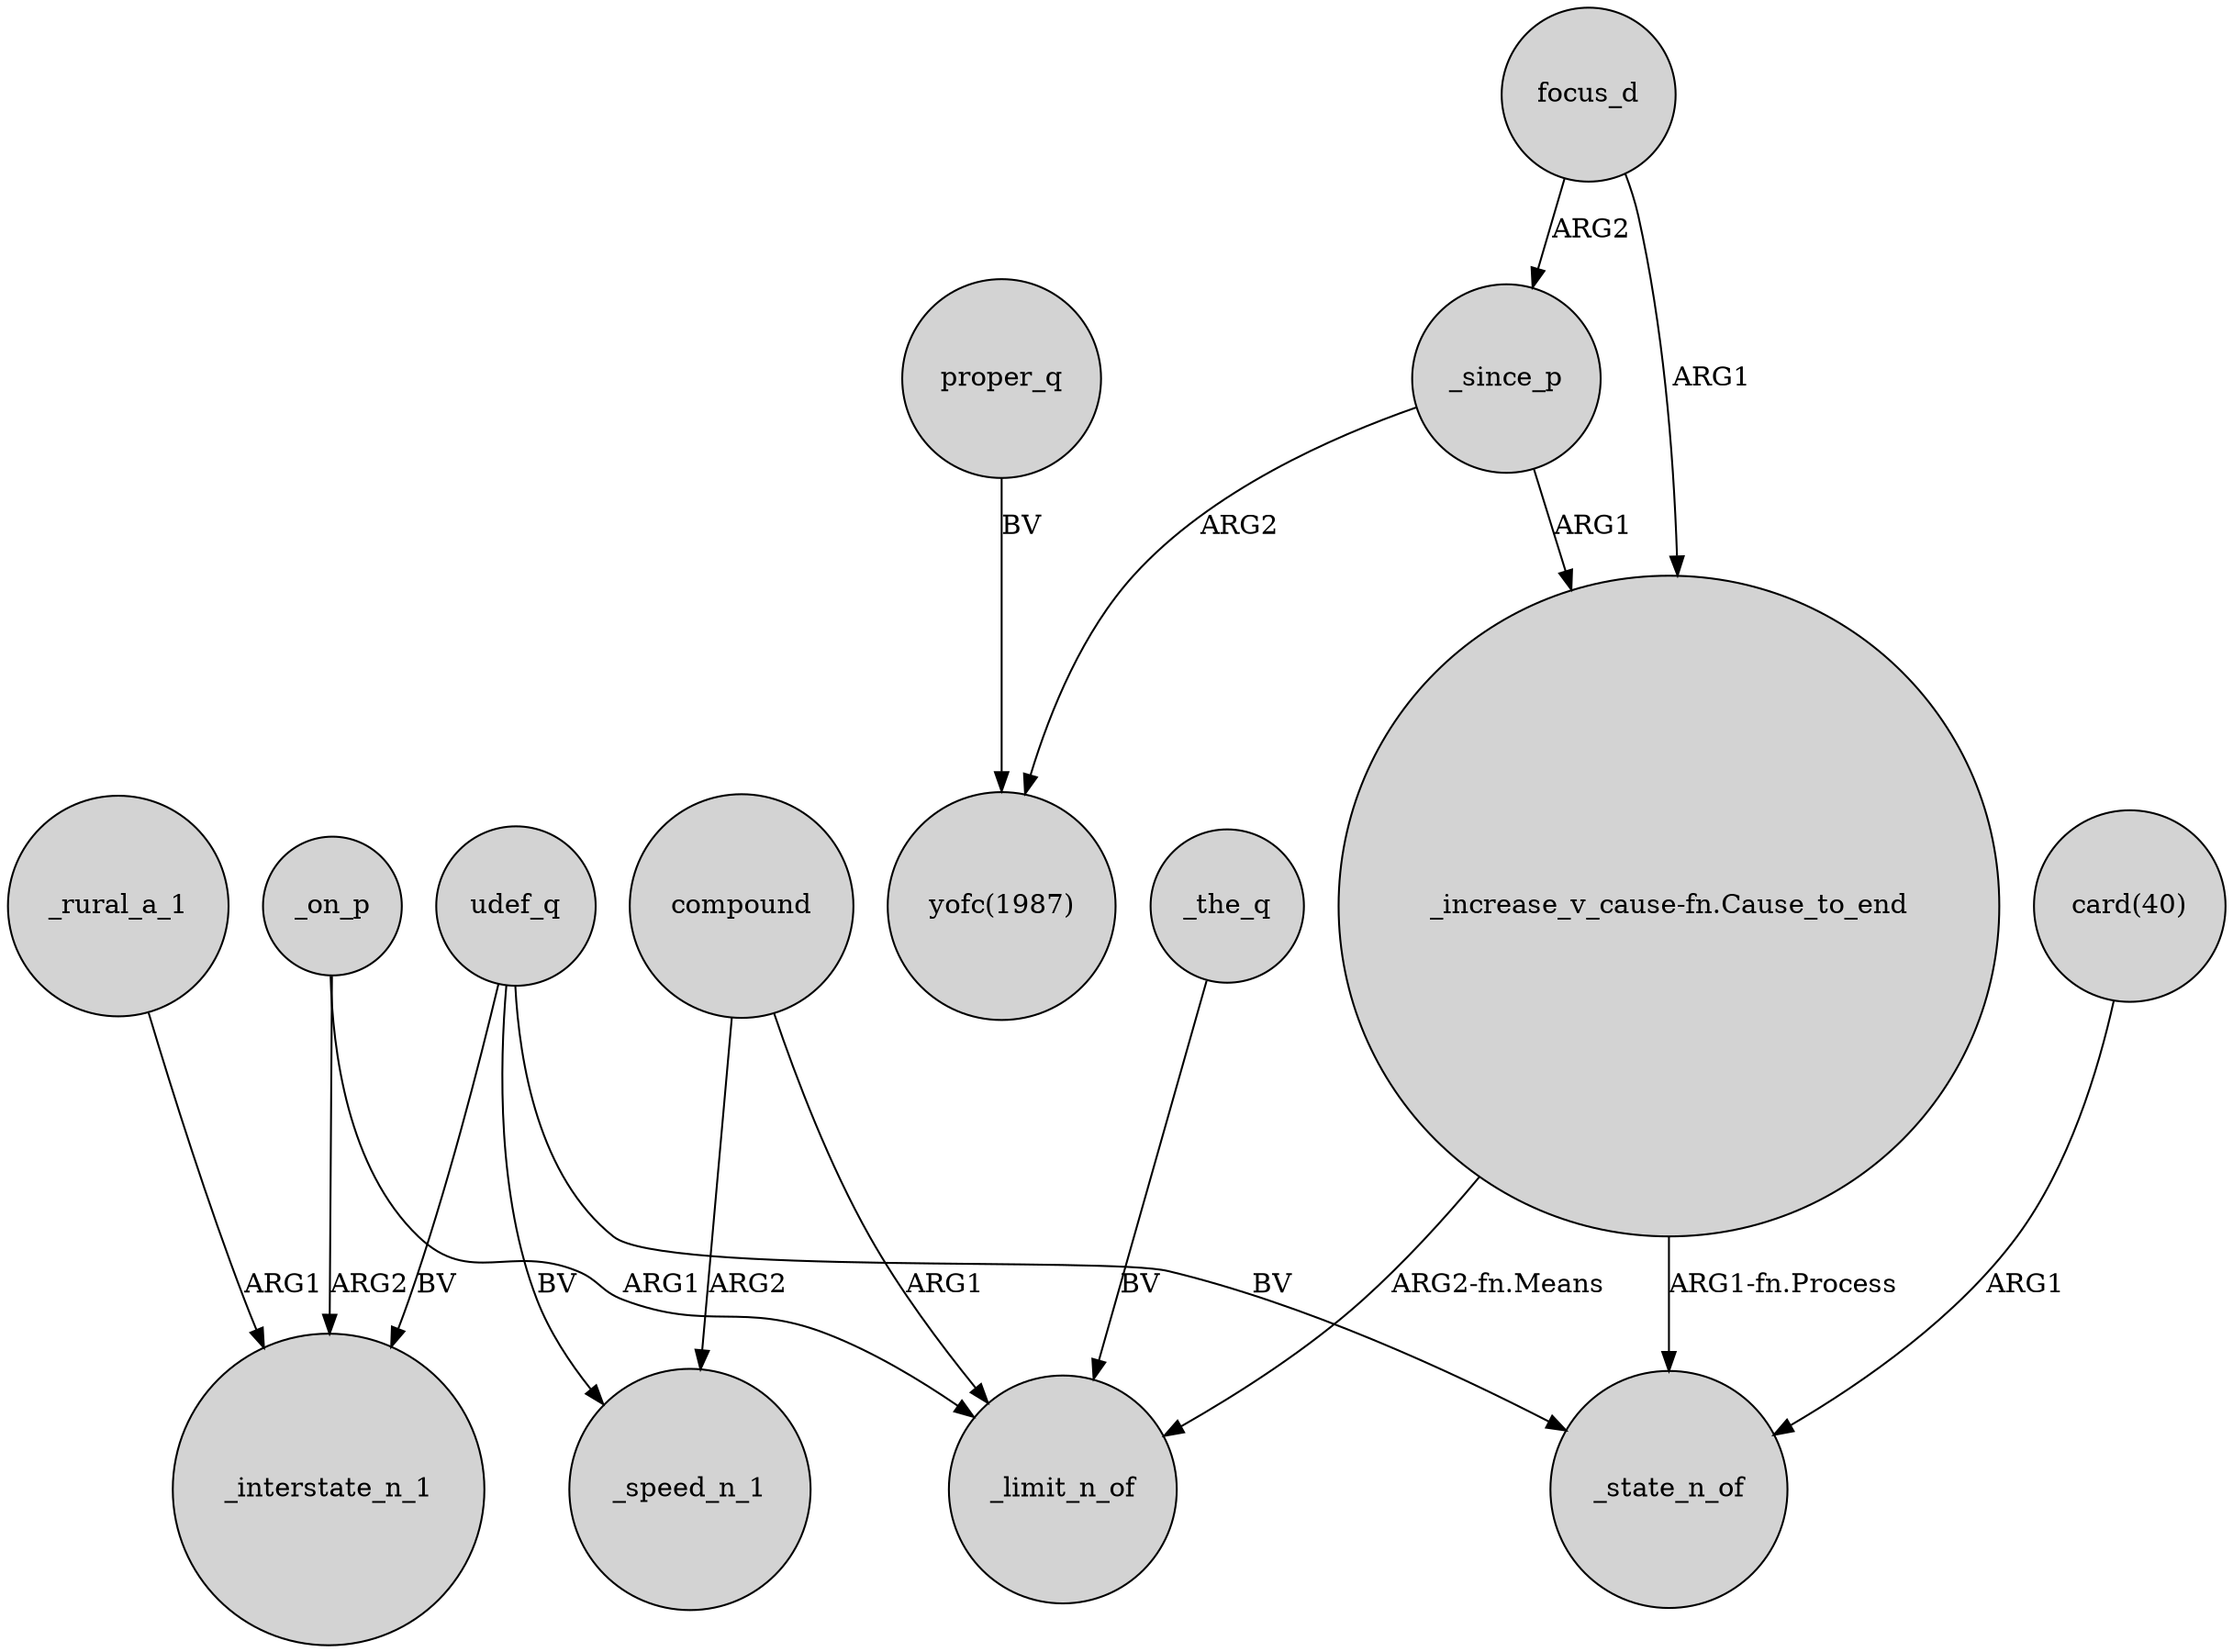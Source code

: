 digraph {
	node [shape=circle style=filled]
	compound -> _speed_n_1 [label=ARG2]
	proper_q -> "yofc(1987)" [label=BV]
	_on_p -> _interstate_n_1 [label=ARG2]
	focus_d -> _since_p [label=ARG2]
	udef_q -> _interstate_n_1 [label=BV]
	"_increase_v_cause-fn.Cause_to_end" -> _limit_n_of [label="ARG2-fn.Means"]
	"card(40)" -> _state_n_of [label=ARG1]
	focus_d -> "_increase_v_cause-fn.Cause_to_end" [label=ARG1]
	_rural_a_1 -> _interstate_n_1 [label=ARG1]
	_since_p -> "_increase_v_cause-fn.Cause_to_end" [label=ARG1]
	udef_q -> _speed_n_1 [label=BV]
	"_increase_v_cause-fn.Cause_to_end" -> _state_n_of [label="ARG1-fn.Process"]
	udef_q -> _state_n_of [label=BV]
	compound -> _limit_n_of [label=ARG1]
	_the_q -> _limit_n_of [label=BV]
	_since_p -> "yofc(1987)" [label=ARG2]
	_on_p -> _limit_n_of [label=ARG1]
}
